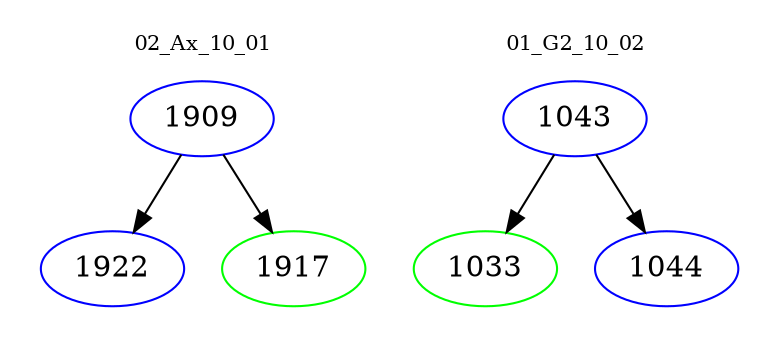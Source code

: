 digraph{
subgraph cluster_0 {
color = white
label = "02_Ax_10_01";
fontsize=10;
T0_1909 [label="1909", color="blue"]
T0_1909 -> T0_1922 [color="black"]
T0_1922 [label="1922", color="blue"]
T0_1909 -> T0_1917 [color="black"]
T0_1917 [label="1917", color="green"]
}
subgraph cluster_1 {
color = white
label = "01_G2_10_02";
fontsize=10;
T1_1043 [label="1043", color="blue"]
T1_1043 -> T1_1033 [color="black"]
T1_1033 [label="1033", color="green"]
T1_1043 -> T1_1044 [color="black"]
T1_1044 [label="1044", color="blue"]
}
}
